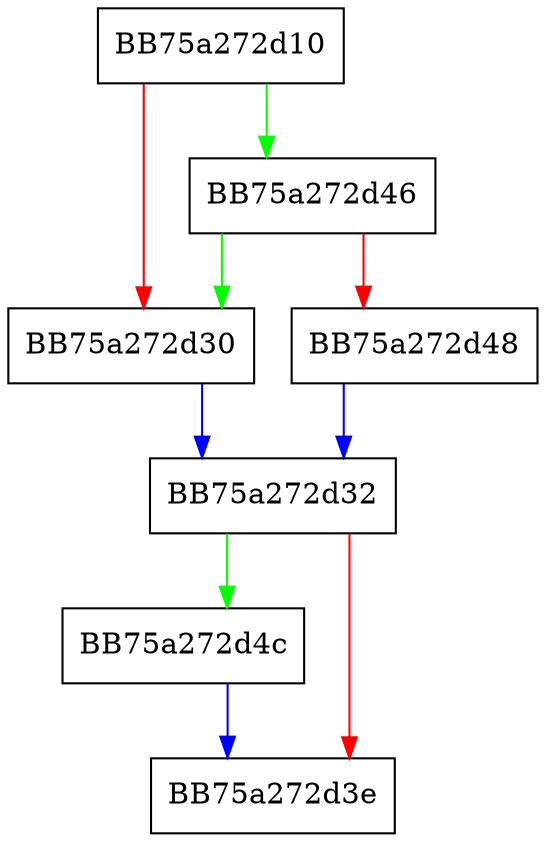 digraph IsBurnt {
  node [shape="box"];
  graph [splines=ortho];
  BB75a272d10 -> BB75a272d46 [color="green"];
  BB75a272d10 -> BB75a272d30 [color="red"];
  BB75a272d30 -> BB75a272d32 [color="blue"];
  BB75a272d32 -> BB75a272d4c [color="green"];
  BB75a272d32 -> BB75a272d3e [color="red"];
  BB75a272d46 -> BB75a272d30 [color="green"];
  BB75a272d46 -> BB75a272d48 [color="red"];
  BB75a272d48 -> BB75a272d32 [color="blue"];
  BB75a272d4c -> BB75a272d3e [color="blue"];
}